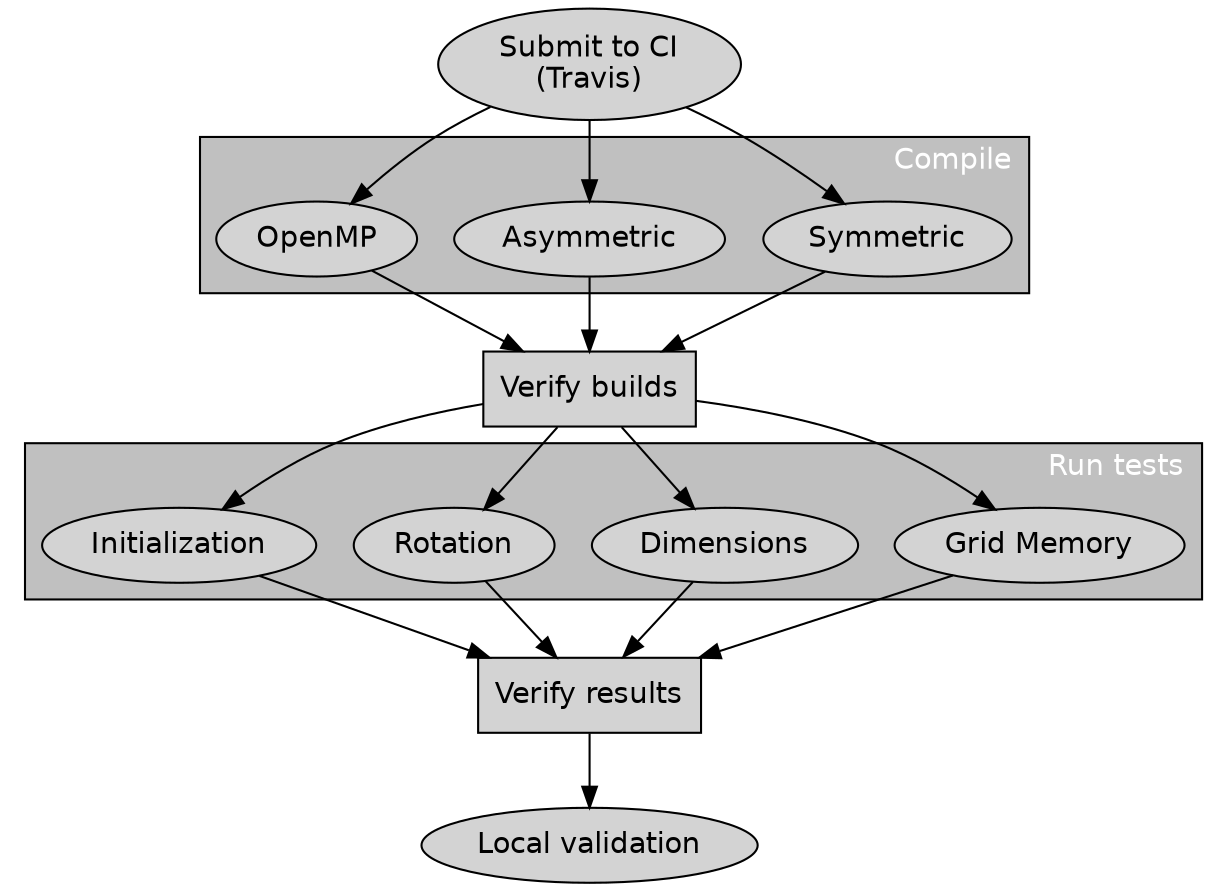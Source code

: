 digraph testing {
    fontname = helvetica
    fontcolor = white
    labeljust = r
    node [
        style = filled,
        fontname = helvetica
    ]

    concentrate = true
    bgcolor = transparent

    submit [label = "Submit to CI\n(Travis)"]

    build1 [label="Symmetric"];
    build2 [label="Asymmetric"];
    build3 [label="OpenMP"];

    build_verify [label="Verify builds", shape=rectangle]

    test1 [label="Grid Memory"]
    test2 [label="Dimensions"]
    test3 [label="Rotation"]
    test4 [label="Initialization"]

    verify_results [label="Verify results", shape=rectangle]

    validate [label="Local validation"]

    submit -> {build1, build2, build3}
    {build1, build2, build3} -> build_verify
    build_verify -> {test1, test2, test3, test4}
    {test1, test2, test3, test4} -> verify_results
    verify_results -> validate

    subgraph cluster_build {
        style=filled
        label="Compile"
        bgcolor = grey
        labeljust = r
        build1; build2; build3
    }
    subgraph cluster_test {
        style=filled
        label="Run tests"; 
        bgcolor = grey
        labeljust = r
        test1; test2; test3; test4
    }
}

